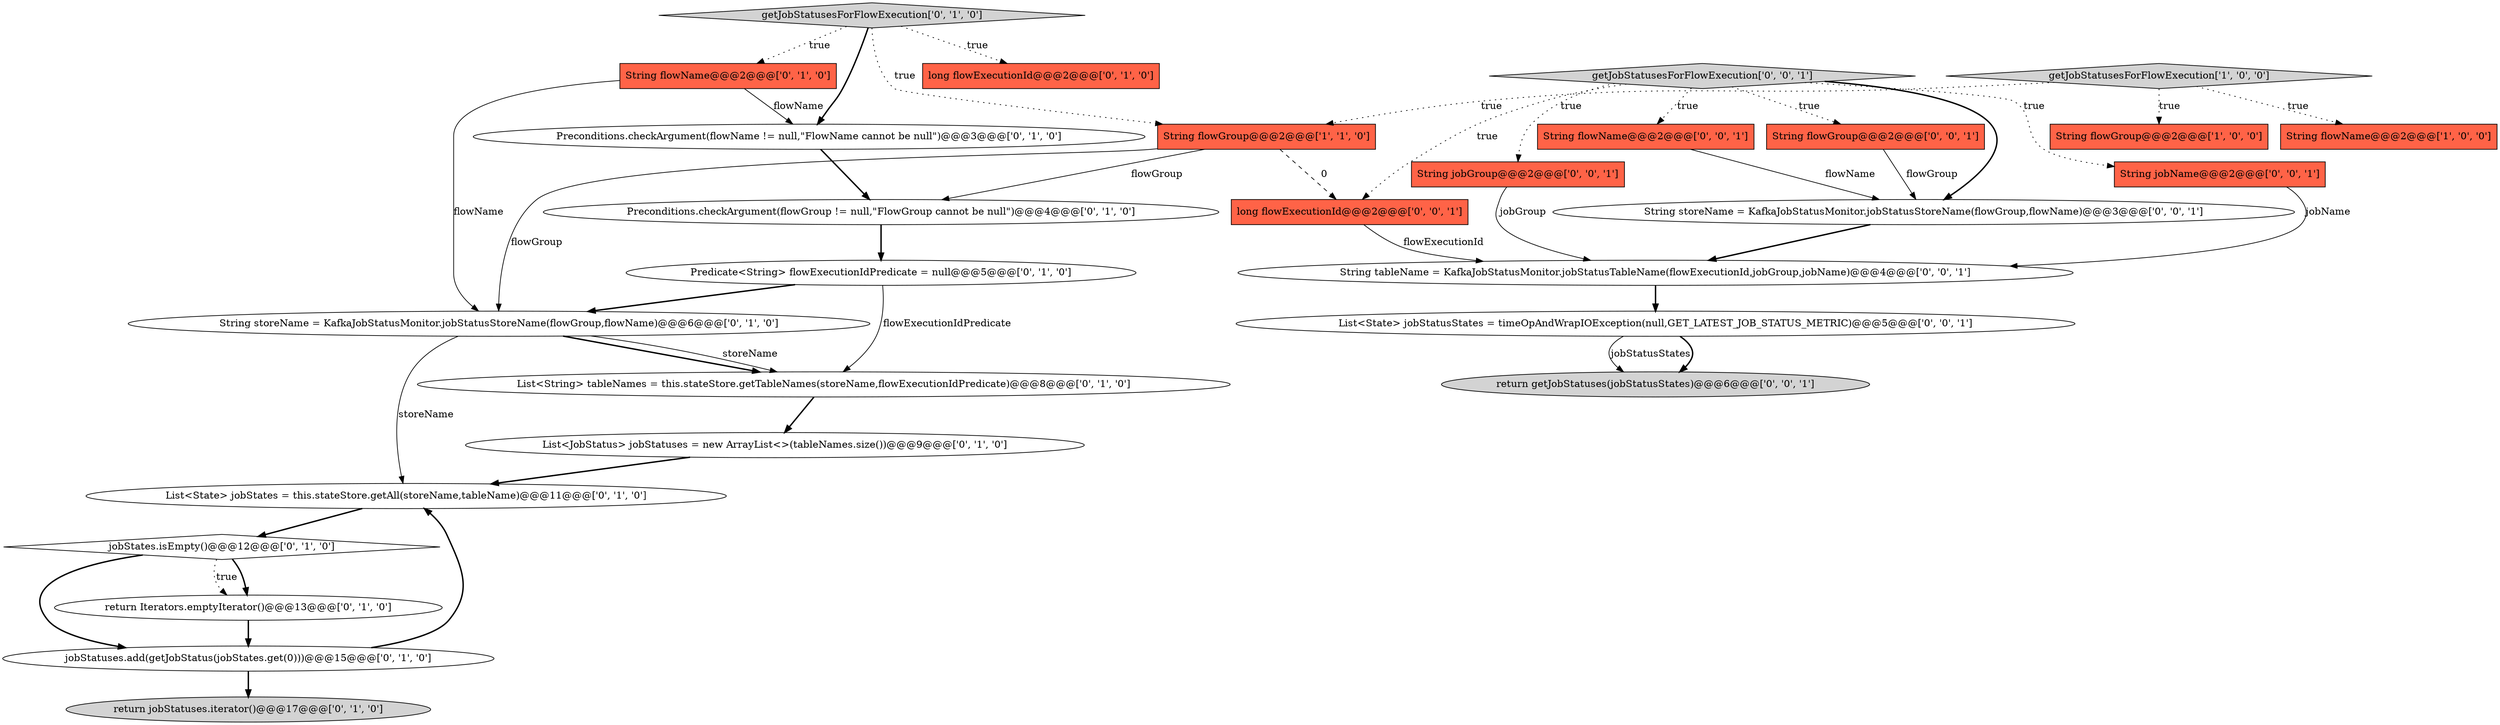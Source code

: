 digraph {
12 [style = filled, label = "List<JobStatus> jobStatuses = new ArrayList<>(tableNames.size())@@@9@@@['0', '1', '0']", fillcolor = white, shape = ellipse image = "AAA0AAABBB2BBB"];
17 [style = filled, label = "return jobStatuses.iterator()@@@17@@@['0', '1', '0']", fillcolor = lightgray, shape = ellipse image = "AAA0AAABBB2BBB"];
4 [style = filled, label = "Preconditions.checkArgument(flowGroup != null,\"FlowGroup cannot be null\")@@@4@@@['0', '1', '0']", fillcolor = white, shape = ellipse image = "AAA0AAABBB2BBB"];
0 [style = filled, label = "String flowGroup@@@2@@@['1', '0', '0']", fillcolor = tomato, shape = box image = "AAA0AAABBB1BBB"];
3 [style = filled, label = "getJobStatusesForFlowExecution['1', '0', '0']", fillcolor = lightgray, shape = diamond image = "AAA0AAABBB1BBB"];
11 [style = filled, label = "Preconditions.checkArgument(flowName != null,\"FlowName cannot be null\")@@@3@@@['0', '1', '0']", fillcolor = white, shape = ellipse image = "AAA0AAABBB2BBB"];
10 [style = filled, label = "List<String> tableNames = this.stateStore.getTableNames(storeName,flowExecutionIdPredicate)@@@8@@@['0', '1', '0']", fillcolor = white, shape = ellipse image = "AAA0AAABBB2BBB"];
21 [style = filled, label = "String tableName = KafkaJobStatusMonitor.jobStatusTableName(flowExecutionId,jobGroup,jobName)@@@4@@@['0', '0', '1']", fillcolor = white, shape = ellipse image = "AAA0AAABBB3BBB"];
1 [style = filled, label = "String flowName@@@2@@@['1', '0', '0']", fillcolor = tomato, shape = box image = "AAA0AAABBB1BBB"];
16 [style = filled, label = "return Iterators.emptyIterator()@@@13@@@['0', '1', '0']", fillcolor = white, shape = ellipse image = "AAA0AAABBB2BBB"];
13 [style = filled, label = "List<State> jobStates = this.stateStore.getAll(storeName,tableName)@@@11@@@['0', '1', '0']", fillcolor = white, shape = ellipse image = "AAA0AAABBB2BBB"];
2 [style = filled, label = "String flowGroup@@@2@@@['1', '1', '0']", fillcolor = tomato, shape = box image = "AAA0AAABBB1BBB"];
26 [style = filled, label = "long flowExecutionId@@@2@@@['0', '0', '1']", fillcolor = tomato, shape = box image = "AAA0AAABBB3BBB"];
23 [style = filled, label = "String jobGroup@@@2@@@['0', '0', '1']", fillcolor = tomato, shape = box image = "AAA0AAABBB3BBB"];
24 [style = filled, label = "getJobStatusesForFlowExecution['0', '0', '1']", fillcolor = lightgray, shape = diamond image = "AAA0AAABBB3BBB"];
5 [style = filled, label = "String storeName = KafkaJobStatusMonitor.jobStatusStoreName(flowGroup,flowName)@@@6@@@['0', '1', '0']", fillcolor = white, shape = ellipse image = "AAA0AAABBB2BBB"];
20 [style = filled, label = "return getJobStatuses(jobStatusStates)@@@6@@@['0', '0', '1']", fillcolor = lightgray, shape = ellipse image = "AAA0AAABBB3BBB"];
15 [style = filled, label = "String flowName@@@2@@@['0', '1', '0']", fillcolor = tomato, shape = box image = "AAA0AAABBB2BBB"];
27 [style = filled, label = "List<State> jobStatusStates = timeOpAndWrapIOException(null,GET_LATEST_JOB_STATUS_METRIC)@@@5@@@['0', '0', '1']", fillcolor = white, shape = ellipse image = "AAA0AAABBB3BBB"];
6 [style = filled, label = "long flowExecutionId@@@2@@@['0', '1', '0']", fillcolor = tomato, shape = box image = "AAA0AAABBB2BBB"];
19 [style = filled, label = "String flowName@@@2@@@['0', '0', '1']", fillcolor = tomato, shape = box image = "AAA0AAABBB3BBB"];
9 [style = filled, label = "jobStatuses.add(getJobStatus(jobStates.get(0)))@@@15@@@['0', '1', '0']", fillcolor = white, shape = ellipse image = "AAA0AAABBB2BBB"];
14 [style = filled, label = "getJobStatusesForFlowExecution['0', '1', '0']", fillcolor = lightgray, shape = diamond image = "AAA0AAABBB2BBB"];
22 [style = filled, label = "String storeName = KafkaJobStatusMonitor.jobStatusStoreName(flowGroup,flowName)@@@3@@@['0', '0', '1']", fillcolor = white, shape = ellipse image = "AAA0AAABBB3BBB"];
25 [style = filled, label = "String jobName@@@2@@@['0', '0', '1']", fillcolor = tomato, shape = box image = "AAA0AAABBB3BBB"];
7 [style = filled, label = "Predicate<String> flowExecutionIdPredicate = null@@@5@@@['0', '1', '0']", fillcolor = white, shape = ellipse image = "AAA0AAABBB2BBB"];
8 [style = filled, label = "jobStates.isEmpty()@@@12@@@['0', '1', '0']", fillcolor = white, shape = diamond image = "AAA0AAABBB2BBB"];
18 [style = filled, label = "String flowGroup@@@2@@@['0', '0', '1']", fillcolor = tomato, shape = box image = "AAA0AAABBB3BBB"];
8->16 [style = bold, label=""];
11->4 [style = bold, label=""];
8->16 [style = dotted, label="true"];
4->7 [style = bold, label=""];
8->9 [style = bold, label=""];
27->20 [style = solid, label="jobStatusStates"];
24->26 [style = dotted, label="true"];
3->1 [style = dotted, label="true"];
2->26 [style = dashed, label="0"];
2->5 [style = solid, label="flowGroup"];
9->13 [style = bold, label=""];
19->22 [style = solid, label="flowName"];
14->11 [style = bold, label=""];
2->4 [style = solid, label="flowGroup"];
5->10 [style = bold, label=""];
27->20 [style = bold, label=""];
15->5 [style = solid, label="flowName"];
24->22 [style = bold, label=""];
12->13 [style = bold, label=""];
14->6 [style = dotted, label="true"];
3->0 [style = dotted, label="true"];
10->12 [style = bold, label=""];
24->19 [style = dotted, label="true"];
24->23 [style = dotted, label="true"];
14->15 [style = dotted, label="true"];
5->10 [style = solid, label="storeName"];
9->17 [style = bold, label=""];
7->10 [style = solid, label="flowExecutionIdPredicate"];
3->2 [style = dotted, label="true"];
5->13 [style = solid, label="storeName"];
14->2 [style = dotted, label="true"];
23->21 [style = solid, label="jobGroup"];
21->27 [style = bold, label=""];
7->5 [style = bold, label=""];
16->9 [style = bold, label=""];
24->25 [style = dotted, label="true"];
25->21 [style = solid, label="jobName"];
18->22 [style = solid, label="flowGroup"];
13->8 [style = bold, label=""];
22->21 [style = bold, label=""];
26->21 [style = solid, label="flowExecutionId"];
15->11 [style = solid, label="flowName"];
24->18 [style = dotted, label="true"];
}
